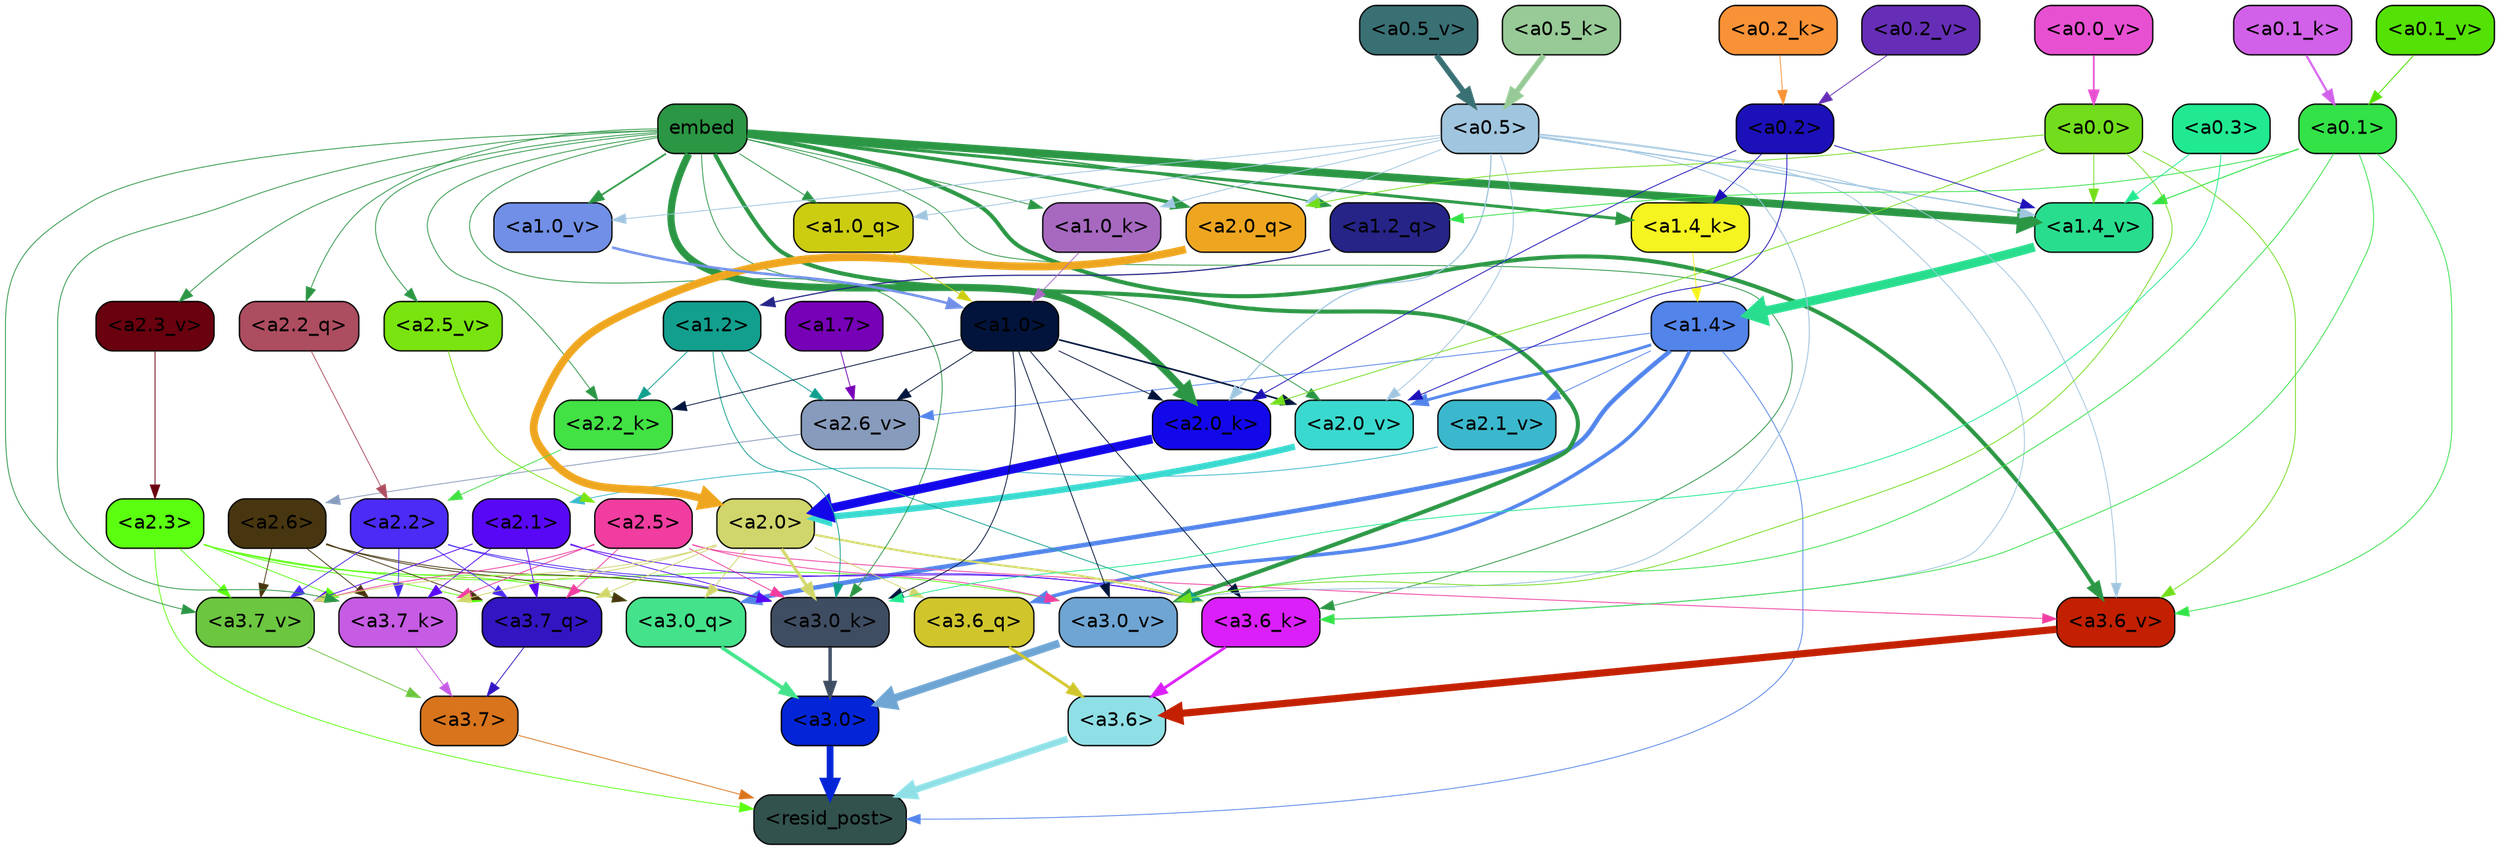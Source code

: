 strict digraph "" {
	graph [bgcolor=transparent,
		layout=dot,
		overlap=false,
		splines=true
	];
	"<a3.7>"	[color=black,
		fillcolor="#d8741c",
		fontname=Helvetica,
		shape=box,
		style="filled, rounded"];
	"<resid_post>"	[color=black,
		fillcolor="#32524d",
		fontname=Helvetica,
		shape=box,
		style="filled, rounded"];
	"<a3.7>" -> "<resid_post>"	[color="#d8741c",
		penwidth=0.6];
	"<a3.6>"	[color=black,
		fillcolor="#8fe0e6",
		fontname=Helvetica,
		shape=box,
		style="filled, rounded"];
	"<a3.6>" -> "<resid_post>"	[color="#8fe0e6",
		penwidth=4.753257989883423];
	"<a3.0>"	[color=black,
		fillcolor="#0425d7",
		fontname=Helvetica,
		shape=box,
		style="filled, rounded"];
	"<a3.0>" -> "<resid_post>"	[color="#0425d7",
		penwidth=4.90053927898407];
	"<a2.3>"	[color=black,
		fillcolor="#5bff10",
		fontname=Helvetica,
		shape=box,
		style="filled, rounded"];
	"<a2.3>" -> "<resid_post>"	[color="#5bff10",
		penwidth=0.6];
	"<a3.7_q>"	[color=black,
		fillcolor="#3415c2",
		fontname=Helvetica,
		shape=box,
		style="filled, rounded"];
	"<a2.3>" -> "<a3.7_q>"	[color="#5bff10",
		penwidth=0.6];
	"<a3.0_q>"	[color=black,
		fillcolor="#44e28b",
		fontname=Helvetica,
		shape=box,
		style="filled, rounded"];
	"<a2.3>" -> "<a3.0_q>"	[color="#5bff10",
		penwidth=0.6];
	"<a3.7_k>"	[color=black,
		fillcolor="#c65be4",
		fontname=Helvetica,
		shape=box,
		style="filled, rounded"];
	"<a2.3>" -> "<a3.7_k>"	[color="#5bff10",
		penwidth=0.6];
	"<a3.0_k>"	[color=black,
		fillcolor="#3f4d62",
		fontname=Helvetica,
		shape=box,
		style="filled, rounded"];
	"<a2.3>" -> "<a3.0_k>"	[color="#5bff10",
		penwidth=0.6];
	"<a3.7_v>"	[color=black,
		fillcolor="#6cc640",
		fontname=Helvetica,
		shape=box,
		style="filled, rounded"];
	"<a2.3>" -> "<a3.7_v>"	[color="#5bff10",
		penwidth=0.6];
	"<a3.0_v>"	[color=black,
		fillcolor="#6fa5d3",
		fontname=Helvetica,
		shape=box,
		style="filled, rounded"];
	"<a2.3>" -> "<a3.0_v>"	[color="#5bff10",
		penwidth=0.6];
	"<a1.4>"	[color=black,
		fillcolor="#5284ea",
		fontname=Helvetica,
		shape=box,
		style="filled, rounded"];
	"<a1.4>" -> "<resid_post>"	[color="#5284ea",
		penwidth=0.6];
	"<a3.6_q>"	[color=black,
		fillcolor="#d0c62c",
		fontname=Helvetica,
		shape=box,
		style="filled, rounded"];
	"<a1.4>" -> "<a3.6_q>"	[color="#5284ea",
		penwidth=2.6043437719345093];
	"<a1.4>" -> "<a3.0_q>"	[color="#5284ea",
		penwidth=3.2779015004634857];
	"<a2.6_v>"	[color=black,
		fillcolor="#879bbc",
		fontname=Helvetica,
		shape=box,
		style="filled, rounded"];
	"<a1.4>" -> "<a2.6_v>"	[color="#5284ea",
		penwidth=0.6];
	"<a2.1_v>"	[color=black,
		fillcolor="#3bb8cd",
		fontname=Helvetica,
		shape=box,
		style="filled, rounded"];
	"<a1.4>" -> "<a2.1_v>"	[color="#5284ea",
		penwidth=0.6];
	"<a2.0_v>"	[color=black,
		fillcolor="#3ad9cf",
		fontname=Helvetica,
		shape=box,
		style="filled, rounded"];
	"<a1.4>" -> "<a2.0_v>"	[color="#5284ea",
		penwidth=2.089712530374527];
	"<a3.7_q>" -> "<a3.7>"	[color="#3415c2",
		penwidth=0.6];
	"<a3.6_q>" -> "<a3.6>"	[color="#d0c62c",
		penwidth=2.091020345687866];
	"<a3.0_q>" -> "<a3.0>"	[color="#44e28b",
		penwidth=2.7421876192092896];
	"<a3.7_k>" -> "<a3.7>"	[color="#c65be4",
		penwidth=0.6];
	"<a3.6_k>"	[color=black,
		fillcolor="#da1ff9",
		fontname=Helvetica,
		shape=box,
		style="filled, rounded"];
	"<a3.6_k>" -> "<a3.6>"	[color="#da1ff9",
		penwidth=2.048597991466522];
	"<a3.0_k>" -> "<a3.0>"	[color="#3f4d62",
		penwidth=2.476402521133423];
	"<a3.7_v>" -> "<a3.7>"	[color="#6cc640",
		penwidth=0.6];
	"<a3.6_v>"	[color=black,
		fillcolor="#c22001",
		fontname=Helvetica,
		shape=box,
		style="filled, rounded"];
	"<a3.6_v>" -> "<a3.6>"	[color="#c22001",
		penwidth=5.2550448179244995];
	"<a3.0_v>" -> "<a3.0>"	[color="#6fa5d3",
		penwidth=5.652270674705505];
	"<a2.6>"	[color=black,
		fillcolor="#483610",
		fontname=Helvetica,
		shape=box,
		style="filled, rounded"];
	"<a2.6>" -> "<a3.7_q>"	[color="#483610",
		penwidth=0.6];
	"<a2.6>" -> "<a3.0_q>"	[color="#483610",
		penwidth=0.6];
	"<a2.6>" -> "<a3.7_k>"	[color="#483610",
		penwidth=0.6];
	"<a2.6>" -> "<a3.0_k>"	[color="#483610",
		penwidth=0.6];
	"<a2.6>" -> "<a3.7_v>"	[color="#483610",
		penwidth=0.6];
	"<a2.5>"	[color=black,
		fillcolor="#f03d9f",
		fontname=Helvetica,
		shape=box,
		style="filled, rounded"];
	"<a2.5>" -> "<a3.7_q>"	[color="#f03d9f",
		penwidth=0.6];
	"<a2.5>" -> "<a3.7_k>"	[color="#f03d9f",
		penwidth=0.6];
	"<a2.5>" -> "<a3.0_k>"	[color="#f03d9f",
		penwidth=0.6];
	"<a2.5>" -> "<a3.7_v>"	[color="#f03d9f",
		penwidth=0.6];
	"<a2.5>" -> "<a3.6_v>"	[color="#f03d9f",
		penwidth=0.6];
	"<a2.5>" -> "<a3.0_v>"	[color="#f03d9f",
		penwidth=0.6];
	"<a2.2>"	[color=black,
		fillcolor="#4b2bf5",
		fontname=Helvetica,
		shape=box,
		style="filled, rounded"];
	"<a2.2>" -> "<a3.7_q>"	[color="#4b2bf5",
		penwidth=0.6];
	"<a2.2>" -> "<a3.7_k>"	[color="#4b2bf5",
		penwidth=0.6];
	"<a2.2>" -> "<a3.6_k>"	[color="#4b2bf5",
		penwidth=0.6];
	"<a2.2>" -> "<a3.0_k>"	[color="#4b2bf5",
		penwidth=0.6];
	"<a2.2>" -> "<a3.7_v>"	[color="#4b2bf5",
		penwidth=0.6];
	"<a2.1>"	[color=black,
		fillcolor="#5908f5",
		fontname=Helvetica,
		shape=box,
		style="filled, rounded"];
	"<a2.1>" -> "<a3.7_q>"	[color="#5908f5",
		penwidth=0.6];
	"<a2.1>" -> "<a3.7_k>"	[color="#5908f5",
		penwidth=0.6];
	"<a2.1>" -> "<a3.6_k>"	[color="#5908f5",
		penwidth=0.6];
	"<a2.1>" -> "<a3.0_k>"	[color="#5908f5",
		penwidth=0.6];
	"<a2.1>" -> "<a3.7_v>"	[color="#5908f5",
		penwidth=0.6];
	"<a2.0>"	[color=black,
		fillcolor="#d0d66b",
		fontname=Helvetica,
		shape=box,
		style="filled, rounded"];
	"<a2.0>" -> "<a3.7_q>"	[color="#d0d66b",
		penwidth=0.6];
	"<a2.0>" -> "<a3.6_q>"	[color="#d0d66b",
		penwidth=0.6];
	"<a2.0>" -> "<a3.0_q>"	[color="#d0d66b",
		penwidth=0.6];
	"<a2.0>" -> "<a3.7_k>"	[color="#d0d66b",
		penwidth=0.6];
	"<a2.0>" -> "<a3.6_k>"	[color="#d0d66b",
		penwidth=1.5290023684501648];
	"<a2.0>" -> "<a3.0_k>"	[color="#d0d66b",
		penwidth=2.2551413774490356];
	"<a2.0>" -> "<a3.7_v>"	[color="#d0d66b",
		penwidth=0.6];
	embed	[color=black,
		fillcolor="#2b9644",
		fontname=Helvetica,
		shape=box,
		style="filled, rounded"];
	embed -> "<a3.7_k>"	[color="#2b9644",
		penwidth=0.6];
	embed -> "<a3.6_k>"	[color="#2b9644",
		penwidth=0.6];
	embed -> "<a3.0_k>"	[color="#2b9644",
		penwidth=0.6];
	embed -> "<a3.7_v>"	[color="#2b9644",
		penwidth=0.6];
	embed -> "<a3.6_v>"	[color="#2b9644",
		penwidth=2.9556376338005066];
	embed -> "<a3.0_v>"	[color="#2b9644",
		penwidth=2.972973108291626];
	"<a2.2_q>"	[color=black,
		fillcolor="#ad4d60",
		fontname=Helvetica,
		shape=box,
		style="filled, rounded"];
	embed -> "<a2.2_q>"	[color="#2b9644",
		penwidth=0.6];
	"<a2.0_q>"	[color=black,
		fillcolor="#eea620",
		fontname=Helvetica,
		shape=box,
		style="filled, rounded"];
	embed -> "<a2.0_q>"	[color="#2b9644",
		penwidth=2.540744114667177];
	"<a2.2_k>"	[color=black,
		fillcolor="#42e144",
		fontname=Helvetica,
		shape=box,
		style="filled, rounded"];
	embed -> "<a2.2_k>"	[color="#2b9644",
		penwidth=0.6];
	"<a2.0_k>"	[color=black,
		fillcolor="#1308ea",
		fontname=Helvetica,
		shape=box,
		style="filled, rounded"];
	embed -> "<a2.0_k>"	[color="#2b9644",
		penwidth=5.233989953994751];
	"<a2.5_v>"	[color=black,
		fillcolor="#79e40f",
		fontname=Helvetica,
		shape=box,
		style="filled, rounded"];
	embed -> "<a2.5_v>"	[color="#2b9644",
		penwidth=0.6];
	"<a2.3_v>"	[color=black,
		fillcolor="#69010e",
		fontname=Helvetica,
		shape=box,
		style="filled, rounded"];
	embed -> "<a2.3_v>"	[color="#2b9644",
		penwidth=0.6];
	embed -> "<a2.0_v>"	[color="#2b9644",
		penwidth=0.6];
	"<a1.2_q>"	[color=black,
		fillcolor="#262487",
		fontname=Helvetica,
		shape=box,
		style="filled, rounded"];
	embed -> "<a1.2_q>"	[color="#2b9644",
		penwidth=1.0232882499694824];
	"<a1.0_q>"	[color=black,
		fillcolor="#cccd11",
		fontname=Helvetica,
		shape=box,
		style="filled, rounded"];
	embed -> "<a1.0_q>"	[color="#2b9644",
		penwidth=0.6];
	"<a1.4_k>"	[color=black,
		fillcolor="#f5f320",
		fontname=Helvetica,
		shape=box,
		style="filled, rounded"];
	embed -> "<a1.4_k>"	[color="#2b9644",
		penwidth=2.181154489517212];
	"<a1.0_k>"	[color=black,
		fillcolor="#a669bf",
		fontname=Helvetica,
		shape=box,
		style="filled, rounded"];
	embed -> "<a1.0_k>"	[color="#2b9644",
		penwidth=0.6];
	"<a1.4_v>"	[color=black,
		fillcolor="#29dd8e",
		fontname=Helvetica,
		shape=box,
		style="filled, rounded"];
	embed -> "<a1.4_v>"	[color="#2b9644",
		penwidth=5.707561254501343];
	"<a1.0_v>"	[color=black,
		fillcolor="#718fe6",
		fontname=Helvetica,
		shape=box,
		style="filled, rounded"];
	embed -> "<a1.0_v>"	[color="#2b9644",
		penwidth=1.26310396194458];
	"<a1.2>"	[color=black,
		fillcolor="#129f8e",
		fontname=Helvetica,
		shape=box,
		style="filled, rounded"];
	"<a1.2>" -> "<a3.6_k>"	[color="#129f8e",
		penwidth=0.6];
	"<a1.2>" -> "<a3.0_k>"	[color="#129f8e",
		penwidth=0.6];
	"<a1.2>" -> "<a2.2_k>"	[color="#129f8e",
		penwidth=0.6];
	"<a1.2>" -> "<a2.6_v>"	[color="#129f8e",
		penwidth=0.6];
	"<a1.0>"	[color=black,
		fillcolor="#02143b",
		fontname=Helvetica,
		shape=box,
		style="filled, rounded"];
	"<a1.0>" -> "<a3.6_k>"	[color="#02143b",
		penwidth=0.6];
	"<a1.0>" -> "<a3.0_k>"	[color="#02143b",
		penwidth=0.6];
	"<a1.0>" -> "<a3.0_v>"	[color="#02143b",
		penwidth=0.6];
	"<a1.0>" -> "<a2.2_k>"	[color="#02143b",
		penwidth=0.6];
	"<a1.0>" -> "<a2.0_k>"	[color="#02143b",
		penwidth=0.6];
	"<a1.0>" -> "<a2.6_v>"	[color="#02143b",
		penwidth=0.6];
	"<a1.0>" -> "<a2.0_v>"	[color="#02143b",
		penwidth=1.1915444135665894];
	"<a0.5>"	[color=black,
		fillcolor="#a0c5df",
		fontname=Helvetica,
		shape=box,
		style="filled, rounded"];
	"<a0.5>" -> "<a3.6_k>"	[color="#a0c5df",
		penwidth=0.6];
	"<a0.5>" -> "<a3.6_v>"	[color="#a0c5df",
		penwidth=0.6];
	"<a0.5>" -> "<a3.0_v>"	[color="#a0c5df",
		penwidth=0.6790935099124908];
	"<a0.5>" -> "<a2.0_q>"	[color="#a0c5df",
		penwidth=0.6];
	"<a0.5>" -> "<a2.0_k>"	[color="#a0c5df",
		penwidth=0.8868831396102905];
	"<a0.5>" -> "<a2.0_v>"	[color="#a0c5df",
		penwidth=0.6];
	"<a0.5>" -> "<a1.0_q>"	[color="#a0c5df",
		penwidth=0.6];
	"<a0.5>" -> "<a1.0_k>"	[color="#a0c5df",
		penwidth=0.6];
	"<a0.5>" -> "<a1.4_v>"	[color="#a0c5df",
		penwidth=1.0242966413497925];
	"<a0.5>" -> "<a1.0_v>"	[color="#a0c5df",
		penwidth=0.6];
	"<a0.1>"	[color=black,
		fillcolor="#33e247",
		fontname=Helvetica,
		shape=box,
		style="filled, rounded"];
	"<a0.1>" -> "<a3.6_k>"	[color="#33e247",
		penwidth=0.6];
	"<a0.1>" -> "<a3.6_v>"	[color="#33e247",
		penwidth=0.6];
	"<a0.1>" -> "<a3.0_v>"	[color="#33e247",
		penwidth=0.6];
	"<a0.1>" -> "<a1.2_q>"	[color="#33e247",
		penwidth=0.6];
	"<a0.1>" -> "<a1.4_v>"	[color="#33e247",
		penwidth=0.7291159629821777];
	"<a0.3>"	[color=black,
		fillcolor="#21e991",
		fontname=Helvetica,
		shape=box,
		style="filled, rounded"];
	"<a0.3>" -> "<a3.0_k>"	[color="#21e991",
		penwidth=0.6];
	"<a0.3>" -> "<a1.4_v>"	[color="#21e991",
		penwidth=0.6];
	"<a0.0>"	[color=black,
		fillcolor="#72dd1c",
		fontname=Helvetica,
		shape=box,
		style="filled, rounded"];
	"<a0.0>" -> "<a3.6_v>"	[color="#72dd1c",
		penwidth=0.6];
	"<a0.0>" -> "<a3.0_v>"	[color="#72dd1c",
		penwidth=0.6];
	"<a0.0>" -> "<a2.0_q>"	[color="#72dd1c",
		penwidth=0.6];
	"<a0.0>" -> "<a2.0_k>"	[color="#72dd1c",
		penwidth=0.6];
	"<a0.0>" -> "<a1.4_v>"	[color="#72dd1c",
		penwidth=0.6];
	"<a2.2_q>" -> "<a2.2>"	[color="#ad4d60",
		penwidth=0.6];
	"<a2.0_q>" -> "<a2.0>"	[color="#eea620",
		penwidth=5.6763341426849365];
	"<a2.2_k>" -> "<a2.2>"	[color="#42e144",
		penwidth=0.6];
	"<a2.0_k>" -> "<a2.0>"	[color="#1308ea",
		penwidth=6.450865745544434];
	"<a2.6_v>" -> "<a2.6>"	[color="#879bbc",
		penwidth=0.6];
	"<a2.5_v>" -> "<a2.5>"	[color="#79e40f",
		penwidth=0.6];
	"<a2.3_v>" -> "<a2.3>"	[color="#69010e",
		penwidth=0.6];
	"<a2.1_v>" -> "<a2.1>"	[color="#3bb8cd",
		penwidth=0.6];
	"<a2.0_v>" -> "<a2.0>"	[color="#3ad9cf",
		penwidth=4.569358706474304];
	"<a0.2>"	[color=black,
		fillcolor="#1c10b9",
		fontname=Helvetica,
		shape=box,
		style="filled, rounded"];
	"<a0.2>" -> "<a2.0_k>"	[color="#1c10b9",
		penwidth=0.6];
	"<a0.2>" -> "<a2.0_v>"	[color="#1c10b9",
		penwidth=0.6];
	"<a0.2>" -> "<a1.4_k>"	[color="#1c10b9",
		penwidth=0.6];
	"<a0.2>" -> "<a1.4_v>"	[color="#1c10b9",
		penwidth=0.6];
	"<a1.7>"	[color=black,
		fillcolor="#7601b6",
		fontname=Helvetica,
		shape=box,
		style="filled, rounded"];
	"<a1.7>" -> "<a2.6_v>"	[color="#7601b6",
		penwidth=0.6];
	"<a1.2_q>" -> "<a1.2>"	[color="#262487",
		penwidth=0.8473789691925049];
	"<a1.0_q>" -> "<a1.0>"	[color="#cccd11",
		penwidth=0.6];
	"<a1.4_k>" -> "<a1.4>"	[color="#f5f320",
		penwidth=0.6];
	"<a1.0_k>" -> "<a1.0>"	[color="#a669bf",
		penwidth=0.6];
	"<a1.4_v>" -> "<a1.4>"	[color="#29dd8e",
		penwidth=6.609479665756226];
	"<a1.0_v>" -> "<a1.0>"	[color="#718fe6",
		penwidth=1.862385869026184];
	"<a0.5_k>"	[color=black,
		fillcolor="#97ca96",
		fontname=Helvetica,
		shape=box,
		style="filled, rounded"];
	"<a0.5_k>" -> "<a0.5>"	[color="#97ca96",
		penwidth=3.994816780090332];
	"<a0.2_k>"	[color=black,
		fillcolor="#f99236",
		fontname=Helvetica,
		shape=box,
		style="filled, rounded"];
	"<a0.2_k>" -> "<a0.2>"	[color="#f99236",
		penwidth=0.6];
	"<a0.1_k>"	[color=black,
		fillcolor="#d161e8",
		fontname=Helvetica,
		shape=box,
		style="filled, rounded"];
	"<a0.1_k>" -> "<a0.1>"	[color="#d161e8",
		penwidth=1.5859735012054443];
	"<a0.5_v>"	[color=black,
		fillcolor="#397074",
		fontname=Helvetica,
		shape=box,
		style="filled, rounded"];
	"<a0.5_v>" -> "<a0.5>"	[color="#397074",
		penwidth=4.101986527442932];
	"<a0.2_v>"	[color=black,
		fillcolor="#662eb6",
		fontname=Helvetica,
		shape=box,
		style="filled, rounded"];
	"<a0.2_v>" -> "<a0.2>"	[color="#662eb6",
		penwidth=0.6];
	"<a0.1_v>"	[color=black,
		fillcolor="#54e105",
		fontname=Helvetica,
		shape=box,
		style="filled, rounded"];
	"<a0.1_v>" -> "<a0.1>"	[color="#54e105",
		penwidth=0.6931805610656738];
	"<a0.0_v>"	[color=black,
		fillcolor="#e850d2",
		fontname=Helvetica,
		shape=box,
		style="filled, rounded"];
	"<a0.0_v>" -> "<a0.0>"	[color="#e850d2",
		penwidth=1.2705905437469482];
}
